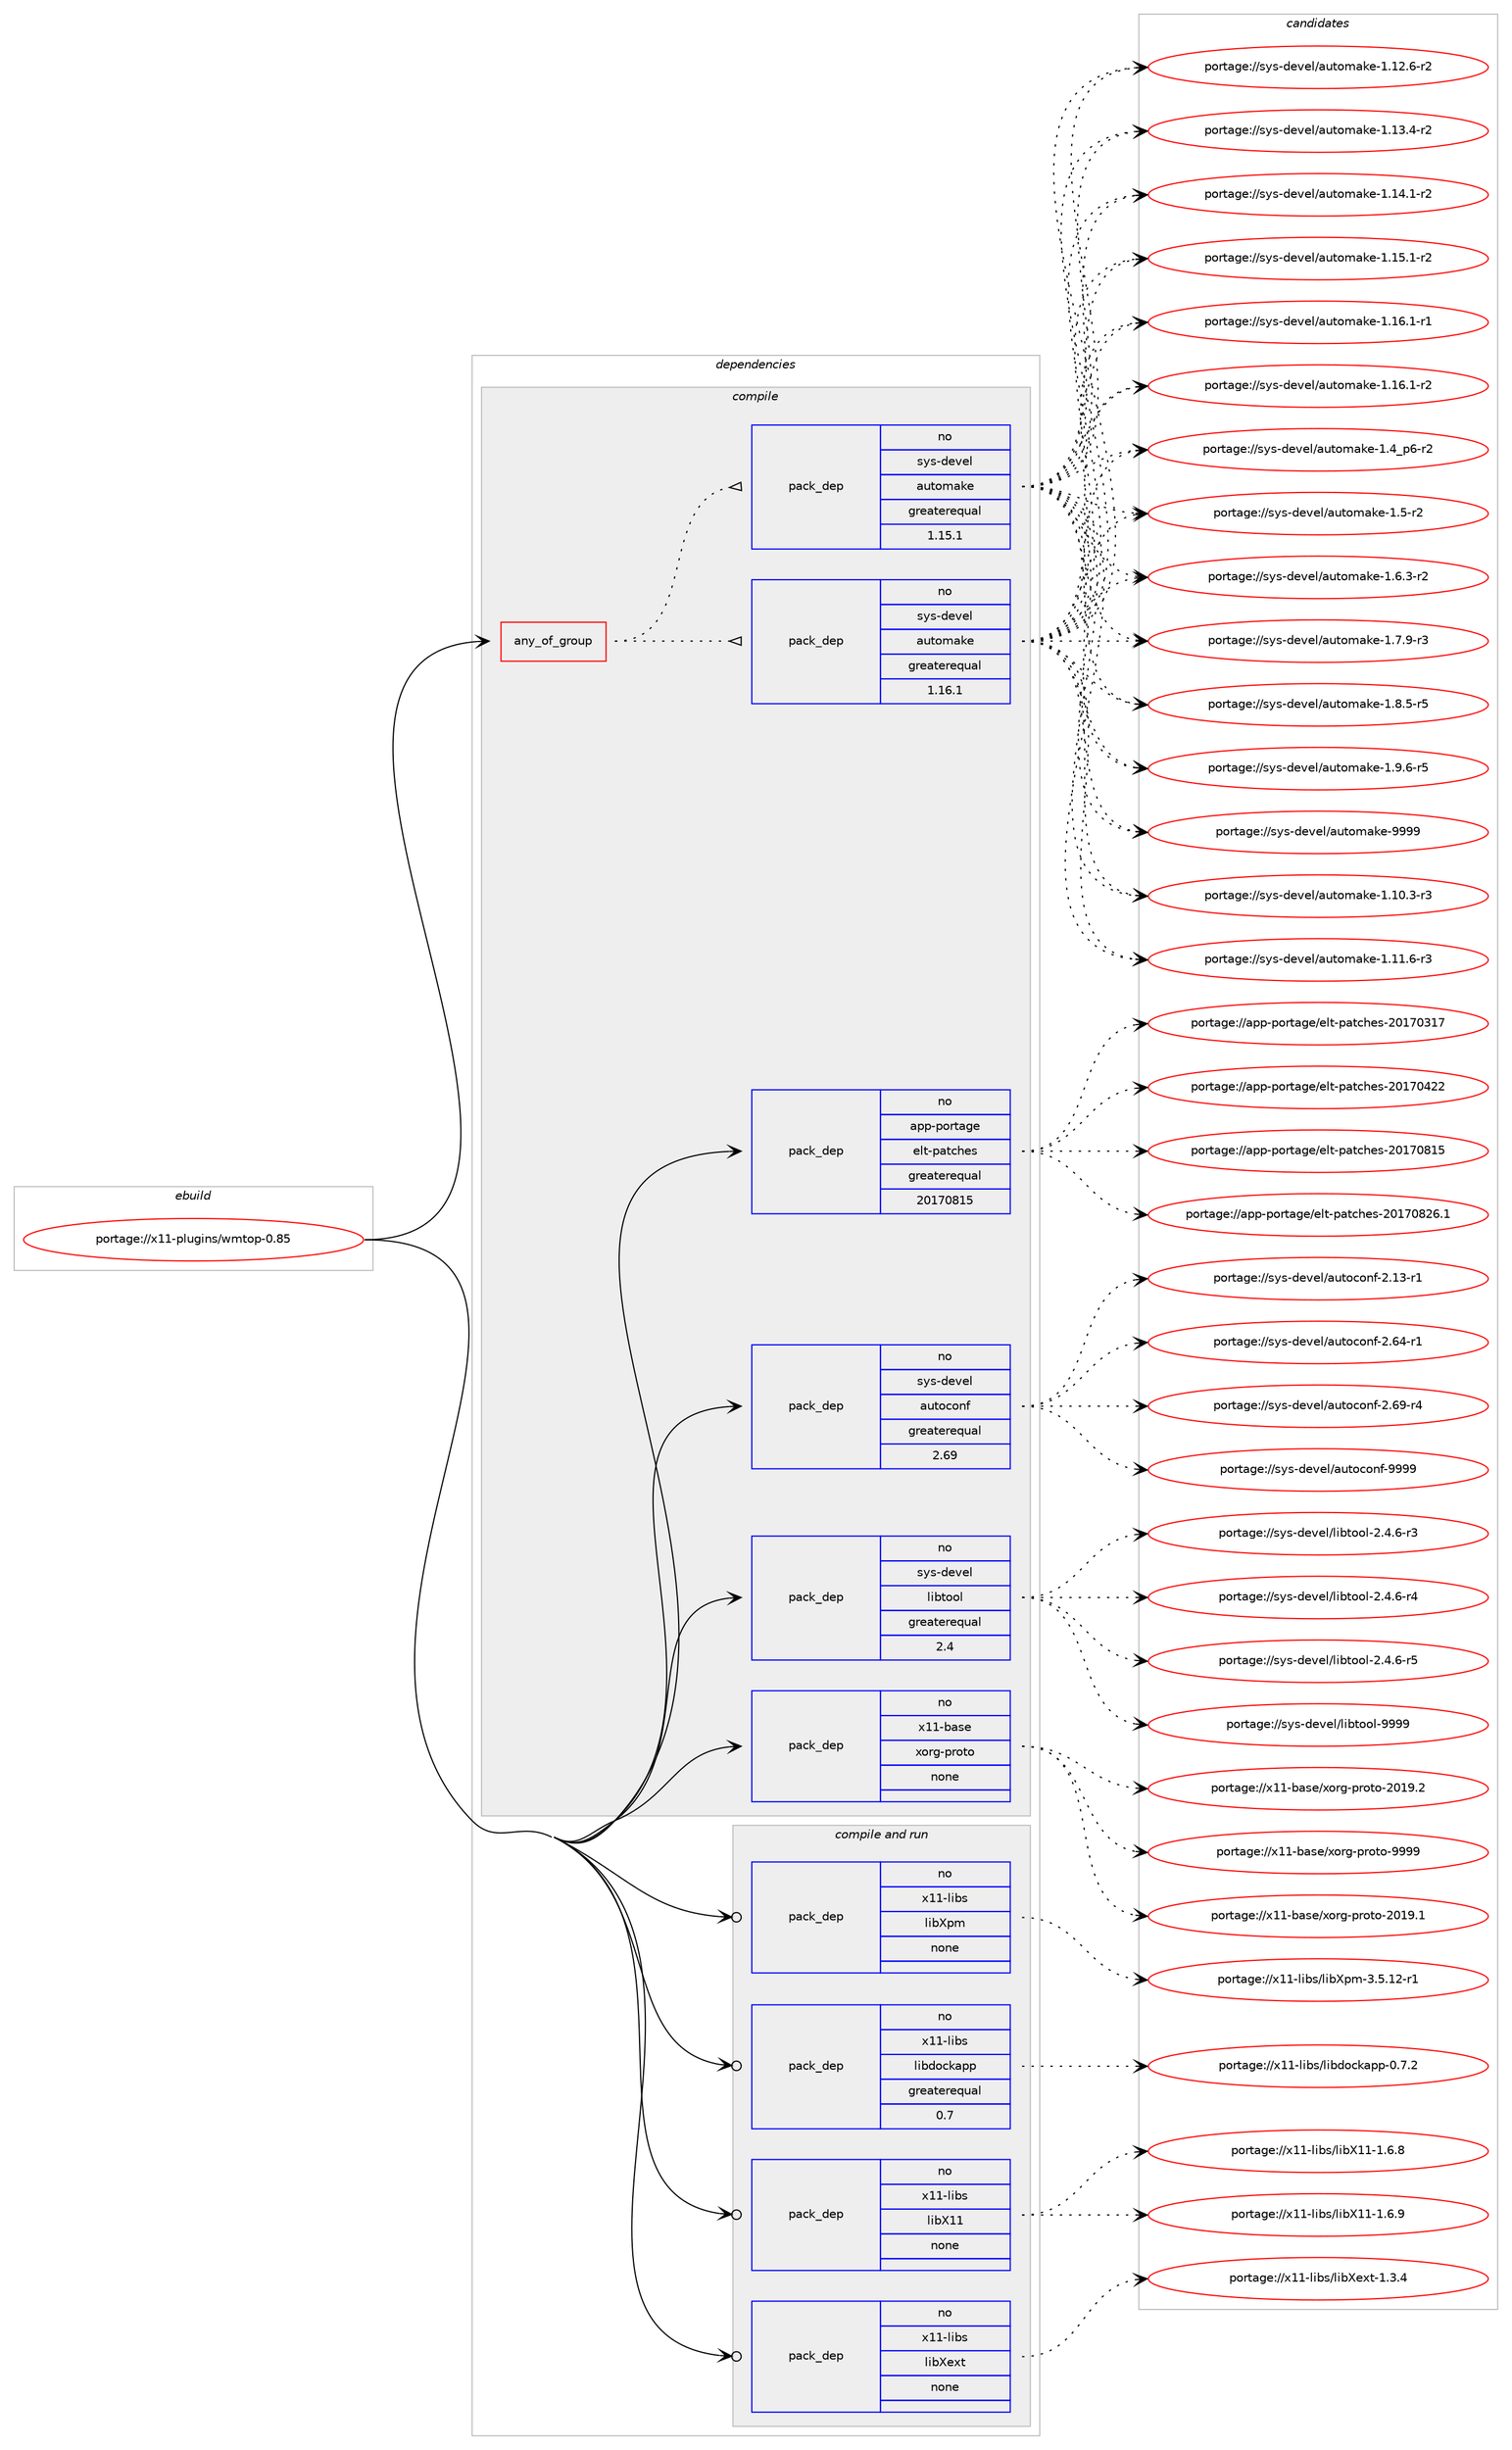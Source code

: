 digraph prolog {

# *************
# Graph options
# *************

newrank=true;
concentrate=true;
compound=true;
graph [rankdir=LR,fontname=Helvetica,fontsize=10,ranksep=1.5];#, ranksep=2.5, nodesep=0.2];
edge  [arrowhead=vee];
node  [fontname=Helvetica,fontsize=10];

# **********
# The ebuild
# **********

subgraph cluster_leftcol {
color=gray;
rank=same;
label=<<i>ebuild</i>>;
id [label="portage://x11-plugins/wmtop-0.85", color=red, width=4, href="../x11-plugins/wmtop-0.85.svg"];
}

# ****************
# The dependencies
# ****************

subgraph cluster_midcol {
color=gray;
label=<<i>dependencies</i>>;
subgraph cluster_compile {
fillcolor="#eeeeee";
style=filled;
label=<<i>compile</i>>;
subgraph any7958 {
dependency457089 [label=<<TABLE BORDER="0" CELLBORDER="1" CELLSPACING="0" CELLPADDING="4"><TR><TD CELLPADDING="10">any_of_group</TD></TR></TABLE>>, shape=none, color=red];subgraph pack339968 {
dependency457090 [label=<<TABLE BORDER="0" CELLBORDER="1" CELLSPACING="0" CELLPADDING="4" WIDTH="220"><TR><TD ROWSPAN="6" CELLPADDING="30">pack_dep</TD></TR><TR><TD WIDTH="110">no</TD></TR><TR><TD>sys-devel</TD></TR><TR><TD>automake</TD></TR><TR><TD>greaterequal</TD></TR><TR><TD>1.16.1</TD></TR></TABLE>>, shape=none, color=blue];
}
dependency457089:e -> dependency457090:w [weight=20,style="dotted",arrowhead="oinv"];
subgraph pack339969 {
dependency457091 [label=<<TABLE BORDER="0" CELLBORDER="1" CELLSPACING="0" CELLPADDING="4" WIDTH="220"><TR><TD ROWSPAN="6" CELLPADDING="30">pack_dep</TD></TR><TR><TD WIDTH="110">no</TD></TR><TR><TD>sys-devel</TD></TR><TR><TD>automake</TD></TR><TR><TD>greaterequal</TD></TR><TR><TD>1.15.1</TD></TR></TABLE>>, shape=none, color=blue];
}
dependency457089:e -> dependency457091:w [weight=20,style="dotted",arrowhead="oinv"];
}
id:e -> dependency457089:w [weight=20,style="solid",arrowhead="vee"];
subgraph pack339970 {
dependency457092 [label=<<TABLE BORDER="0" CELLBORDER="1" CELLSPACING="0" CELLPADDING="4" WIDTH="220"><TR><TD ROWSPAN="6" CELLPADDING="30">pack_dep</TD></TR><TR><TD WIDTH="110">no</TD></TR><TR><TD>app-portage</TD></TR><TR><TD>elt-patches</TD></TR><TR><TD>greaterequal</TD></TR><TR><TD>20170815</TD></TR></TABLE>>, shape=none, color=blue];
}
id:e -> dependency457092:w [weight=20,style="solid",arrowhead="vee"];
subgraph pack339971 {
dependency457093 [label=<<TABLE BORDER="0" CELLBORDER="1" CELLSPACING="0" CELLPADDING="4" WIDTH="220"><TR><TD ROWSPAN="6" CELLPADDING="30">pack_dep</TD></TR><TR><TD WIDTH="110">no</TD></TR><TR><TD>sys-devel</TD></TR><TR><TD>autoconf</TD></TR><TR><TD>greaterequal</TD></TR><TR><TD>2.69</TD></TR></TABLE>>, shape=none, color=blue];
}
id:e -> dependency457093:w [weight=20,style="solid",arrowhead="vee"];
subgraph pack339972 {
dependency457094 [label=<<TABLE BORDER="0" CELLBORDER="1" CELLSPACING="0" CELLPADDING="4" WIDTH="220"><TR><TD ROWSPAN="6" CELLPADDING="30">pack_dep</TD></TR><TR><TD WIDTH="110">no</TD></TR><TR><TD>sys-devel</TD></TR><TR><TD>libtool</TD></TR><TR><TD>greaterequal</TD></TR><TR><TD>2.4</TD></TR></TABLE>>, shape=none, color=blue];
}
id:e -> dependency457094:w [weight=20,style="solid",arrowhead="vee"];
subgraph pack339973 {
dependency457095 [label=<<TABLE BORDER="0" CELLBORDER="1" CELLSPACING="0" CELLPADDING="4" WIDTH="220"><TR><TD ROWSPAN="6" CELLPADDING="30">pack_dep</TD></TR><TR><TD WIDTH="110">no</TD></TR><TR><TD>x11-base</TD></TR><TR><TD>xorg-proto</TD></TR><TR><TD>none</TD></TR><TR><TD></TD></TR></TABLE>>, shape=none, color=blue];
}
id:e -> dependency457095:w [weight=20,style="solid",arrowhead="vee"];
}
subgraph cluster_compileandrun {
fillcolor="#eeeeee";
style=filled;
label=<<i>compile and run</i>>;
subgraph pack339974 {
dependency457096 [label=<<TABLE BORDER="0" CELLBORDER="1" CELLSPACING="0" CELLPADDING="4" WIDTH="220"><TR><TD ROWSPAN="6" CELLPADDING="30">pack_dep</TD></TR><TR><TD WIDTH="110">no</TD></TR><TR><TD>x11-libs</TD></TR><TR><TD>libX11</TD></TR><TR><TD>none</TD></TR><TR><TD></TD></TR></TABLE>>, shape=none, color=blue];
}
id:e -> dependency457096:w [weight=20,style="solid",arrowhead="odotvee"];
subgraph pack339975 {
dependency457097 [label=<<TABLE BORDER="0" CELLBORDER="1" CELLSPACING="0" CELLPADDING="4" WIDTH="220"><TR><TD ROWSPAN="6" CELLPADDING="30">pack_dep</TD></TR><TR><TD WIDTH="110">no</TD></TR><TR><TD>x11-libs</TD></TR><TR><TD>libXext</TD></TR><TR><TD>none</TD></TR><TR><TD></TD></TR></TABLE>>, shape=none, color=blue];
}
id:e -> dependency457097:w [weight=20,style="solid",arrowhead="odotvee"];
subgraph pack339976 {
dependency457098 [label=<<TABLE BORDER="0" CELLBORDER="1" CELLSPACING="0" CELLPADDING="4" WIDTH="220"><TR><TD ROWSPAN="6" CELLPADDING="30">pack_dep</TD></TR><TR><TD WIDTH="110">no</TD></TR><TR><TD>x11-libs</TD></TR><TR><TD>libXpm</TD></TR><TR><TD>none</TD></TR><TR><TD></TD></TR></TABLE>>, shape=none, color=blue];
}
id:e -> dependency457098:w [weight=20,style="solid",arrowhead="odotvee"];
subgraph pack339977 {
dependency457099 [label=<<TABLE BORDER="0" CELLBORDER="1" CELLSPACING="0" CELLPADDING="4" WIDTH="220"><TR><TD ROWSPAN="6" CELLPADDING="30">pack_dep</TD></TR><TR><TD WIDTH="110">no</TD></TR><TR><TD>x11-libs</TD></TR><TR><TD>libdockapp</TD></TR><TR><TD>greaterequal</TD></TR><TR><TD>0.7</TD></TR></TABLE>>, shape=none, color=blue];
}
id:e -> dependency457099:w [weight=20,style="solid",arrowhead="odotvee"];
}
subgraph cluster_run {
fillcolor="#eeeeee";
style=filled;
label=<<i>run</i>>;
}
}

# **************
# The candidates
# **************

subgraph cluster_choices {
rank=same;
color=gray;
label=<<i>candidates</i>>;

subgraph choice339968 {
color=black;
nodesep=1;
choiceportage11512111545100101118101108479711711611110997107101454946494846514511451 [label="portage://sys-devel/automake-1.10.3-r3", color=red, width=4,href="../sys-devel/automake-1.10.3-r3.svg"];
choiceportage11512111545100101118101108479711711611110997107101454946494946544511451 [label="portage://sys-devel/automake-1.11.6-r3", color=red, width=4,href="../sys-devel/automake-1.11.6-r3.svg"];
choiceportage11512111545100101118101108479711711611110997107101454946495046544511450 [label="portage://sys-devel/automake-1.12.6-r2", color=red, width=4,href="../sys-devel/automake-1.12.6-r2.svg"];
choiceportage11512111545100101118101108479711711611110997107101454946495146524511450 [label="portage://sys-devel/automake-1.13.4-r2", color=red, width=4,href="../sys-devel/automake-1.13.4-r2.svg"];
choiceportage11512111545100101118101108479711711611110997107101454946495246494511450 [label="portage://sys-devel/automake-1.14.1-r2", color=red, width=4,href="../sys-devel/automake-1.14.1-r2.svg"];
choiceportage11512111545100101118101108479711711611110997107101454946495346494511450 [label="portage://sys-devel/automake-1.15.1-r2", color=red, width=4,href="../sys-devel/automake-1.15.1-r2.svg"];
choiceportage11512111545100101118101108479711711611110997107101454946495446494511449 [label="portage://sys-devel/automake-1.16.1-r1", color=red, width=4,href="../sys-devel/automake-1.16.1-r1.svg"];
choiceportage11512111545100101118101108479711711611110997107101454946495446494511450 [label="portage://sys-devel/automake-1.16.1-r2", color=red, width=4,href="../sys-devel/automake-1.16.1-r2.svg"];
choiceportage115121115451001011181011084797117116111109971071014549465295112544511450 [label="portage://sys-devel/automake-1.4_p6-r2", color=red, width=4,href="../sys-devel/automake-1.4_p6-r2.svg"];
choiceportage11512111545100101118101108479711711611110997107101454946534511450 [label="portage://sys-devel/automake-1.5-r2", color=red, width=4,href="../sys-devel/automake-1.5-r2.svg"];
choiceportage115121115451001011181011084797117116111109971071014549465446514511450 [label="portage://sys-devel/automake-1.6.3-r2", color=red, width=4,href="../sys-devel/automake-1.6.3-r2.svg"];
choiceportage115121115451001011181011084797117116111109971071014549465546574511451 [label="portage://sys-devel/automake-1.7.9-r3", color=red, width=4,href="../sys-devel/automake-1.7.9-r3.svg"];
choiceportage115121115451001011181011084797117116111109971071014549465646534511453 [label="portage://sys-devel/automake-1.8.5-r5", color=red, width=4,href="../sys-devel/automake-1.8.5-r5.svg"];
choiceportage115121115451001011181011084797117116111109971071014549465746544511453 [label="portage://sys-devel/automake-1.9.6-r5", color=red, width=4,href="../sys-devel/automake-1.9.6-r5.svg"];
choiceportage115121115451001011181011084797117116111109971071014557575757 [label="portage://sys-devel/automake-9999", color=red, width=4,href="../sys-devel/automake-9999.svg"];
dependency457090:e -> choiceportage11512111545100101118101108479711711611110997107101454946494846514511451:w [style=dotted,weight="100"];
dependency457090:e -> choiceportage11512111545100101118101108479711711611110997107101454946494946544511451:w [style=dotted,weight="100"];
dependency457090:e -> choiceportage11512111545100101118101108479711711611110997107101454946495046544511450:w [style=dotted,weight="100"];
dependency457090:e -> choiceportage11512111545100101118101108479711711611110997107101454946495146524511450:w [style=dotted,weight="100"];
dependency457090:e -> choiceportage11512111545100101118101108479711711611110997107101454946495246494511450:w [style=dotted,weight="100"];
dependency457090:e -> choiceportage11512111545100101118101108479711711611110997107101454946495346494511450:w [style=dotted,weight="100"];
dependency457090:e -> choiceportage11512111545100101118101108479711711611110997107101454946495446494511449:w [style=dotted,weight="100"];
dependency457090:e -> choiceportage11512111545100101118101108479711711611110997107101454946495446494511450:w [style=dotted,weight="100"];
dependency457090:e -> choiceportage115121115451001011181011084797117116111109971071014549465295112544511450:w [style=dotted,weight="100"];
dependency457090:e -> choiceportage11512111545100101118101108479711711611110997107101454946534511450:w [style=dotted,weight="100"];
dependency457090:e -> choiceportage115121115451001011181011084797117116111109971071014549465446514511450:w [style=dotted,weight="100"];
dependency457090:e -> choiceportage115121115451001011181011084797117116111109971071014549465546574511451:w [style=dotted,weight="100"];
dependency457090:e -> choiceportage115121115451001011181011084797117116111109971071014549465646534511453:w [style=dotted,weight="100"];
dependency457090:e -> choiceportage115121115451001011181011084797117116111109971071014549465746544511453:w [style=dotted,weight="100"];
dependency457090:e -> choiceportage115121115451001011181011084797117116111109971071014557575757:w [style=dotted,weight="100"];
}
subgraph choice339969 {
color=black;
nodesep=1;
choiceportage11512111545100101118101108479711711611110997107101454946494846514511451 [label="portage://sys-devel/automake-1.10.3-r3", color=red, width=4,href="../sys-devel/automake-1.10.3-r3.svg"];
choiceportage11512111545100101118101108479711711611110997107101454946494946544511451 [label="portage://sys-devel/automake-1.11.6-r3", color=red, width=4,href="../sys-devel/automake-1.11.6-r3.svg"];
choiceportage11512111545100101118101108479711711611110997107101454946495046544511450 [label="portage://sys-devel/automake-1.12.6-r2", color=red, width=4,href="../sys-devel/automake-1.12.6-r2.svg"];
choiceportage11512111545100101118101108479711711611110997107101454946495146524511450 [label="portage://sys-devel/automake-1.13.4-r2", color=red, width=4,href="../sys-devel/automake-1.13.4-r2.svg"];
choiceportage11512111545100101118101108479711711611110997107101454946495246494511450 [label="portage://sys-devel/automake-1.14.1-r2", color=red, width=4,href="../sys-devel/automake-1.14.1-r2.svg"];
choiceportage11512111545100101118101108479711711611110997107101454946495346494511450 [label="portage://sys-devel/automake-1.15.1-r2", color=red, width=4,href="../sys-devel/automake-1.15.1-r2.svg"];
choiceportage11512111545100101118101108479711711611110997107101454946495446494511449 [label="portage://sys-devel/automake-1.16.1-r1", color=red, width=4,href="../sys-devel/automake-1.16.1-r1.svg"];
choiceportage11512111545100101118101108479711711611110997107101454946495446494511450 [label="portage://sys-devel/automake-1.16.1-r2", color=red, width=4,href="../sys-devel/automake-1.16.1-r2.svg"];
choiceportage115121115451001011181011084797117116111109971071014549465295112544511450 [label="portage://sys-devel/automake-1.4_p6-r2", color=red, width=4,href="../sys-devel/automake-1.4_p6-r2.svg"];
choiceportage11512111545100101118101108479711711611110997107101454946534511450 [label="portage://sys-devel/automake-1.5-r2", color=red, width=4,href="../sys-devel/automake-1.5-r2.svg"];
choiceportage115121115451001011181011084797117116111109971071014549465446514511450 [label="portage://sys-devel/automake-1.6.3-r2", color=red, width=4,href="../sys-devel/automake-1.6.3-r2.svg"];
choiceportage115121115451001011181011084797117116111109971071014549465546574511451 [label="portage://sys-devel/automake-1.7.9-r3", color=red, width=4,href="../sys-devel/automake-1.7.9-r3.svg"];
choiceportage115121115451001011181011084797117116111109971071014549465646534511453 [label="portage://sys-devel/automake-1.8.5-r5", color=red, width=4,href="../sys-devel/automake-1.8.5-r5.svg"];
choiceportage115121115451001011181011084797117116111109971071014549465746544511453 [label="portage://sys-devel/automake-1.9.6-r5", color=red, width=4,href="../sys-devel/automake-1.9.6-r5.svg"];
choiceportage115121115451001011181011084797117116111109971071014557575757 [label="portage://sys-devel/automake-9999", color=red, width=4,href="../sys-devel/automake-9999.svg"];
dependency457091:e -> choiceportage11512111545100101118101108479711711611110997107101454946494846514511451:w [style=dotted,weight="100"];
dependency457091:e -> choiceportage11512111545100101118101108479711711611110997107101454946494946544511451:w [style=dotted,weight="100"];
dependency457091:e -> choiceportage11512111545100101118101108479711711611110997107101454946495046544511450:w [style=dotted,weight="100"];
dependency457091:e -> choiceportage11512111545100101118101108479711711611110997107101454946495146524511450:w [style=dotted,weight="100"];
dependency457091:e -> choiceportage11512111545100101118101108479711711611110997107101454946495246494511450:w [style=dotted,weight="100"];
dependency457091:e -> choiceportage11512111545100101118101108479711711611110997107101454946495346494511450:w [style=dotted,weight="100"];
dependency457091:e -> choiceportage11512111545100101118101108479711711611110997107101454946495446494511449:w [style=dotted,weight="100"];
dependency457091:e -> choiceportage11512111545100101118101108479711711611110997107101454946495446494511450:w [style=dotted,weight="100"];
dependency457091:e -> choiceportage115121115451001011181011084797117116111109971071014549465295112544511450:w [style=dotted,weight="100"];
dependency457091:e -> choiceportage11512111545100101118101108479711711611110997107101454946534511450:w [style=dotted,weight="100"];
dependency457091:e -> choiceportage115121115451001011181011084797117116111109971071014549465446514511450:w [style=dotted,weight="100"];
dependency457091:e -> choiceportage115121115451001011181011084797117116111109971071014549465546574511451:w [style=dotted,weight="100"];
dependency457091:e -> choiceportage115121115451001011181011084797117116111109971071014549465646534511453:w [style=dotted,weight="100"];
dependency457091:e -> choiceportage115121115451001011181011084797117116111109971071014549465746544511453:w [style=dotted,weight="100"];
dependency457091:e -> choiceportage115121115451001011181011084797117116111109971071014557575757:w [style=dotted,weight="100"];
}
subgraph choice339970 {
color=black;
nodesep=1;
choiceportage97112112451121111141169710310147101108116451129711699104101115455048495548514955 [label="portage://app-portage/elt-patches-20170317", color=red, width=4,href="../app-portage/elt-patches-20170317.svg"];
choiceportage97112112451121111141169710310147101108116451129711699104101115455048495548525050 [label="portage://app-portage/elt-patches-20170422", color=red, width=4,href="../app-portage/elt-patches-20170422.svg"];
choiceportage97112112451121111141169710310147101108116451129711699104101115455048495548564953 [label="portage://app-portage/elt-patches-20170815", color=red, width=4,href="../app-portage/elt-patches-20170815.svg"];
choiceportage971121124511211111411697103101471011081164511297116991041011154550484955485650544649 [label="portage://app-portage/elt-patches-20170826.1", color=red, width=4,href="../app-portage/elt-patches-20170826.1.svg"];
dependency457092:e -> choiceportage97112112451121111141169710310147101108116451129711699104101115455048495548514955:w [style=dotted,weight="100"];
dependency457092:e -> choiceportage97112112451121111141169710310147101108116451129711699104101115455048495548525050:w [style=dotted,weight="100"];
dependency457092:e -> choiceportage97112112451121111141169710310147101108116451129711699104101115455048495548564953:w [style=dotted,weight="100"];
dependency457092:e -> choiceportage971121124511211111411697103101471011081164511297116991041011154550484955485650544649:w [style=dotted,weight="100"];
}
subgraph choice339971 {
color=black;
nodesep=1;
choiceportage1151211154510010111810110847971171161119911111010245504649514511449 [label="portage://sys-devel/autoconf-2.13-r1", color=red, width=4,href="../sys-devel/autoconf-2.13-r1.svg"];
choiceportage1151211154510010111810110847971171161119911111010245504654524511449 [label="portage://sys-devel/autoconf-2.64-r1", color=red, width=4,href="../sys-devel/autoconf-2.64-r1.svg"];
choiceportage1151211154510010111810110847971171161119911111010245504654574511452 [label="portage://sys-devel/autoconf-2.69-r4", color=red, width=4,href="../sys-devel/autoconf-2.69-r4.svg"];
choiceportage115121115451001011181011084797117116111991111101024557575757 [label="portage://sys-devel/autoconf-9999", color=red, width=4,href="../sys-devel/autoconf-9999.svg"];
dependency457093:e -> choiceportage1151211154510010111810110847971171161119911111010245504649514511449:w [style=dotted,weight="100"];
dependency457093:e -> choiceportage1151211154510010111810110847971171161119911111010245504654524511449:w [style=dotted,weight="100"];
dependency457093:e -> choiceportage1151211154510010111810110847971171161119911111010245504654574511452:w [style=dotted,weight="100"];
dependency457093:e -> choiceportage115121115451001011181011084797117116111991111101024557575757:w [style=dotted,weight="100"];
}
subgraph choice339972 {
color=black;
nodesep=1;
choiceportage1151211154510010111810110847108105981161111111084550465246544511451 [label="portage://sys-devel/libtool-2.4.6-r3", color=red, width=4,href="../sys-devel/libtool-2.4.6-r3.svg"];
choiceportage1151211154510010111810110847108105981161111111084550465246544511452 [label="portage://sys-devel/libtool-2.4.6-r4", color=red, width=4,href="../sys-devel/libtool-2.4.6-r4.svg"];
choiceportage1151211154510010111810110847108105981161111111084550465246544511453 [label="portage://sys-devel/libtool-2.4.6-r5", color=red, width=4,href="../sys-devel/libtool-2.4.6-r5.svg"];
choiceportage1151211154510010111810110847108105981161111111084557575757 [label="portage://sys-devel/libtool-9999", color=red, width=4,href="../sys-devel/libtool-9999.svg"];
dependency457094:e -> choiceportage1151211154510010111810110847108105981161111111084550465246544511451:w [style=dotted,weight="100"];
dependency457094:e -> choiceportage1151211154510010111810110847108105981161111111084550465246544511452:w [style=dotted,weight="100"];
dependency457094:e -> choiceportage1151211154510010111810110847108105981161111111084550465246544511453:w [style=dotted,weight="100"];
dependency457094:e -> choiceportage1151211154510010111810110847108105981161111111084557575757:w [style=dotted,weight="100"];
}
subgraph choice339973 {
color=black;
nodesep=1;
choiceportage1204949459897115101471201111141034511211411111611145504849574649 [label="portage://x11-base/xorg-proto-2019.1", color=red, width=4,href="../x11-base/xorg-proto-2019.1.svg"];
choiceportage1204949459897115101471201111141034511211411111611145504849574650 [label="portage://x11-base/xorg-proto-2019.2", color=red, width=4,href="../x11-base/xorg-proto-2019.2.svg"];
choiceportage120494945989711510147120111114103451121141111161114557575757 [label="portage://x11-base/xorg-proto-9999", color=red, width=4,href="../x11-base/xorg-proto-9999.svg"];
dependency457095:e -> choiceportage1204949459897115101471201111141034511211411111611145504849574649:w [style=dotted,weight="100"];
dependency457095:e -> choiceportage1204949459897115101471201111141034511211411111611145504849574650:w [style=dotted,weight="100"];
dependency457095:e -> choiceportage120494945989711510147120111114103451121141111161114557575757:w [style=dotted,weight="100"];
}
subgraph choice339974 {
color=black;
nodesep=1;
choiceportage120494945108105981154710810598884949454946544656 [label="portage://x11-libs/libX11-1.6.8", color=red, width=4,href="../x11-libs/libX11-1.6.8.svg"];
choiceportage120494945108105981154710810598884949454946544657 [label="portage://x11-libs/libX11-1.6.9", color=red, width=4,href="../x11-libs/libX11-1.6.9.svg"];
dependency457096:e -> choiceportage120494945108105981154710810598884949454946544656:w [style=dotted,weight="100"];
dependency457096:e -> choiceportage120494945108105981154710810598884949454946544657:w [style=dotted,weight="100"];
}
subgraph choice339975 {
color=black;
nodesep=1;
choiceportage12049494510810598115471081059888101120116454946514652 [label="portage://x11-libs/libXext-1.3.4", color=red, width=4,href="../x11-libs/libXext-1.3.4.svg"];
dependency457097:e -> choiceportage12049494510810598115471081059888101120116454946514652:w [style=dotted,weight="100"];
}
subgraph choice339976 {
color=black;
nodesep=1;
choiceportage12049494510810598115471081059888112109455146534649504511449 [label="portage://x11-libs/libXpm-3.5.12-r1", color=red, width=4,href="../x11-libs/libXpm-3.5.12-r1.svg"];
dependency457098:e -> choiceportage12049494510810598115471081059888112109455146534649504511449:w [style=dotted,weight="100"];
}
subgraph choice339977 {
color=black;
nodesep=1;
choiceportage1204949451081059811547108105981001119910797112112454846554650 [label="portage://x11-libs/libdockapp-0.7.2", color=red, width=4,href="../x11-libs/libdockapp-0.7.2.svg"];
dependency457099:e -> choiceportage1204949451081059811547108105981001119910797112112454846554650:w [style=dotted,weight="100"];
}
}

}

